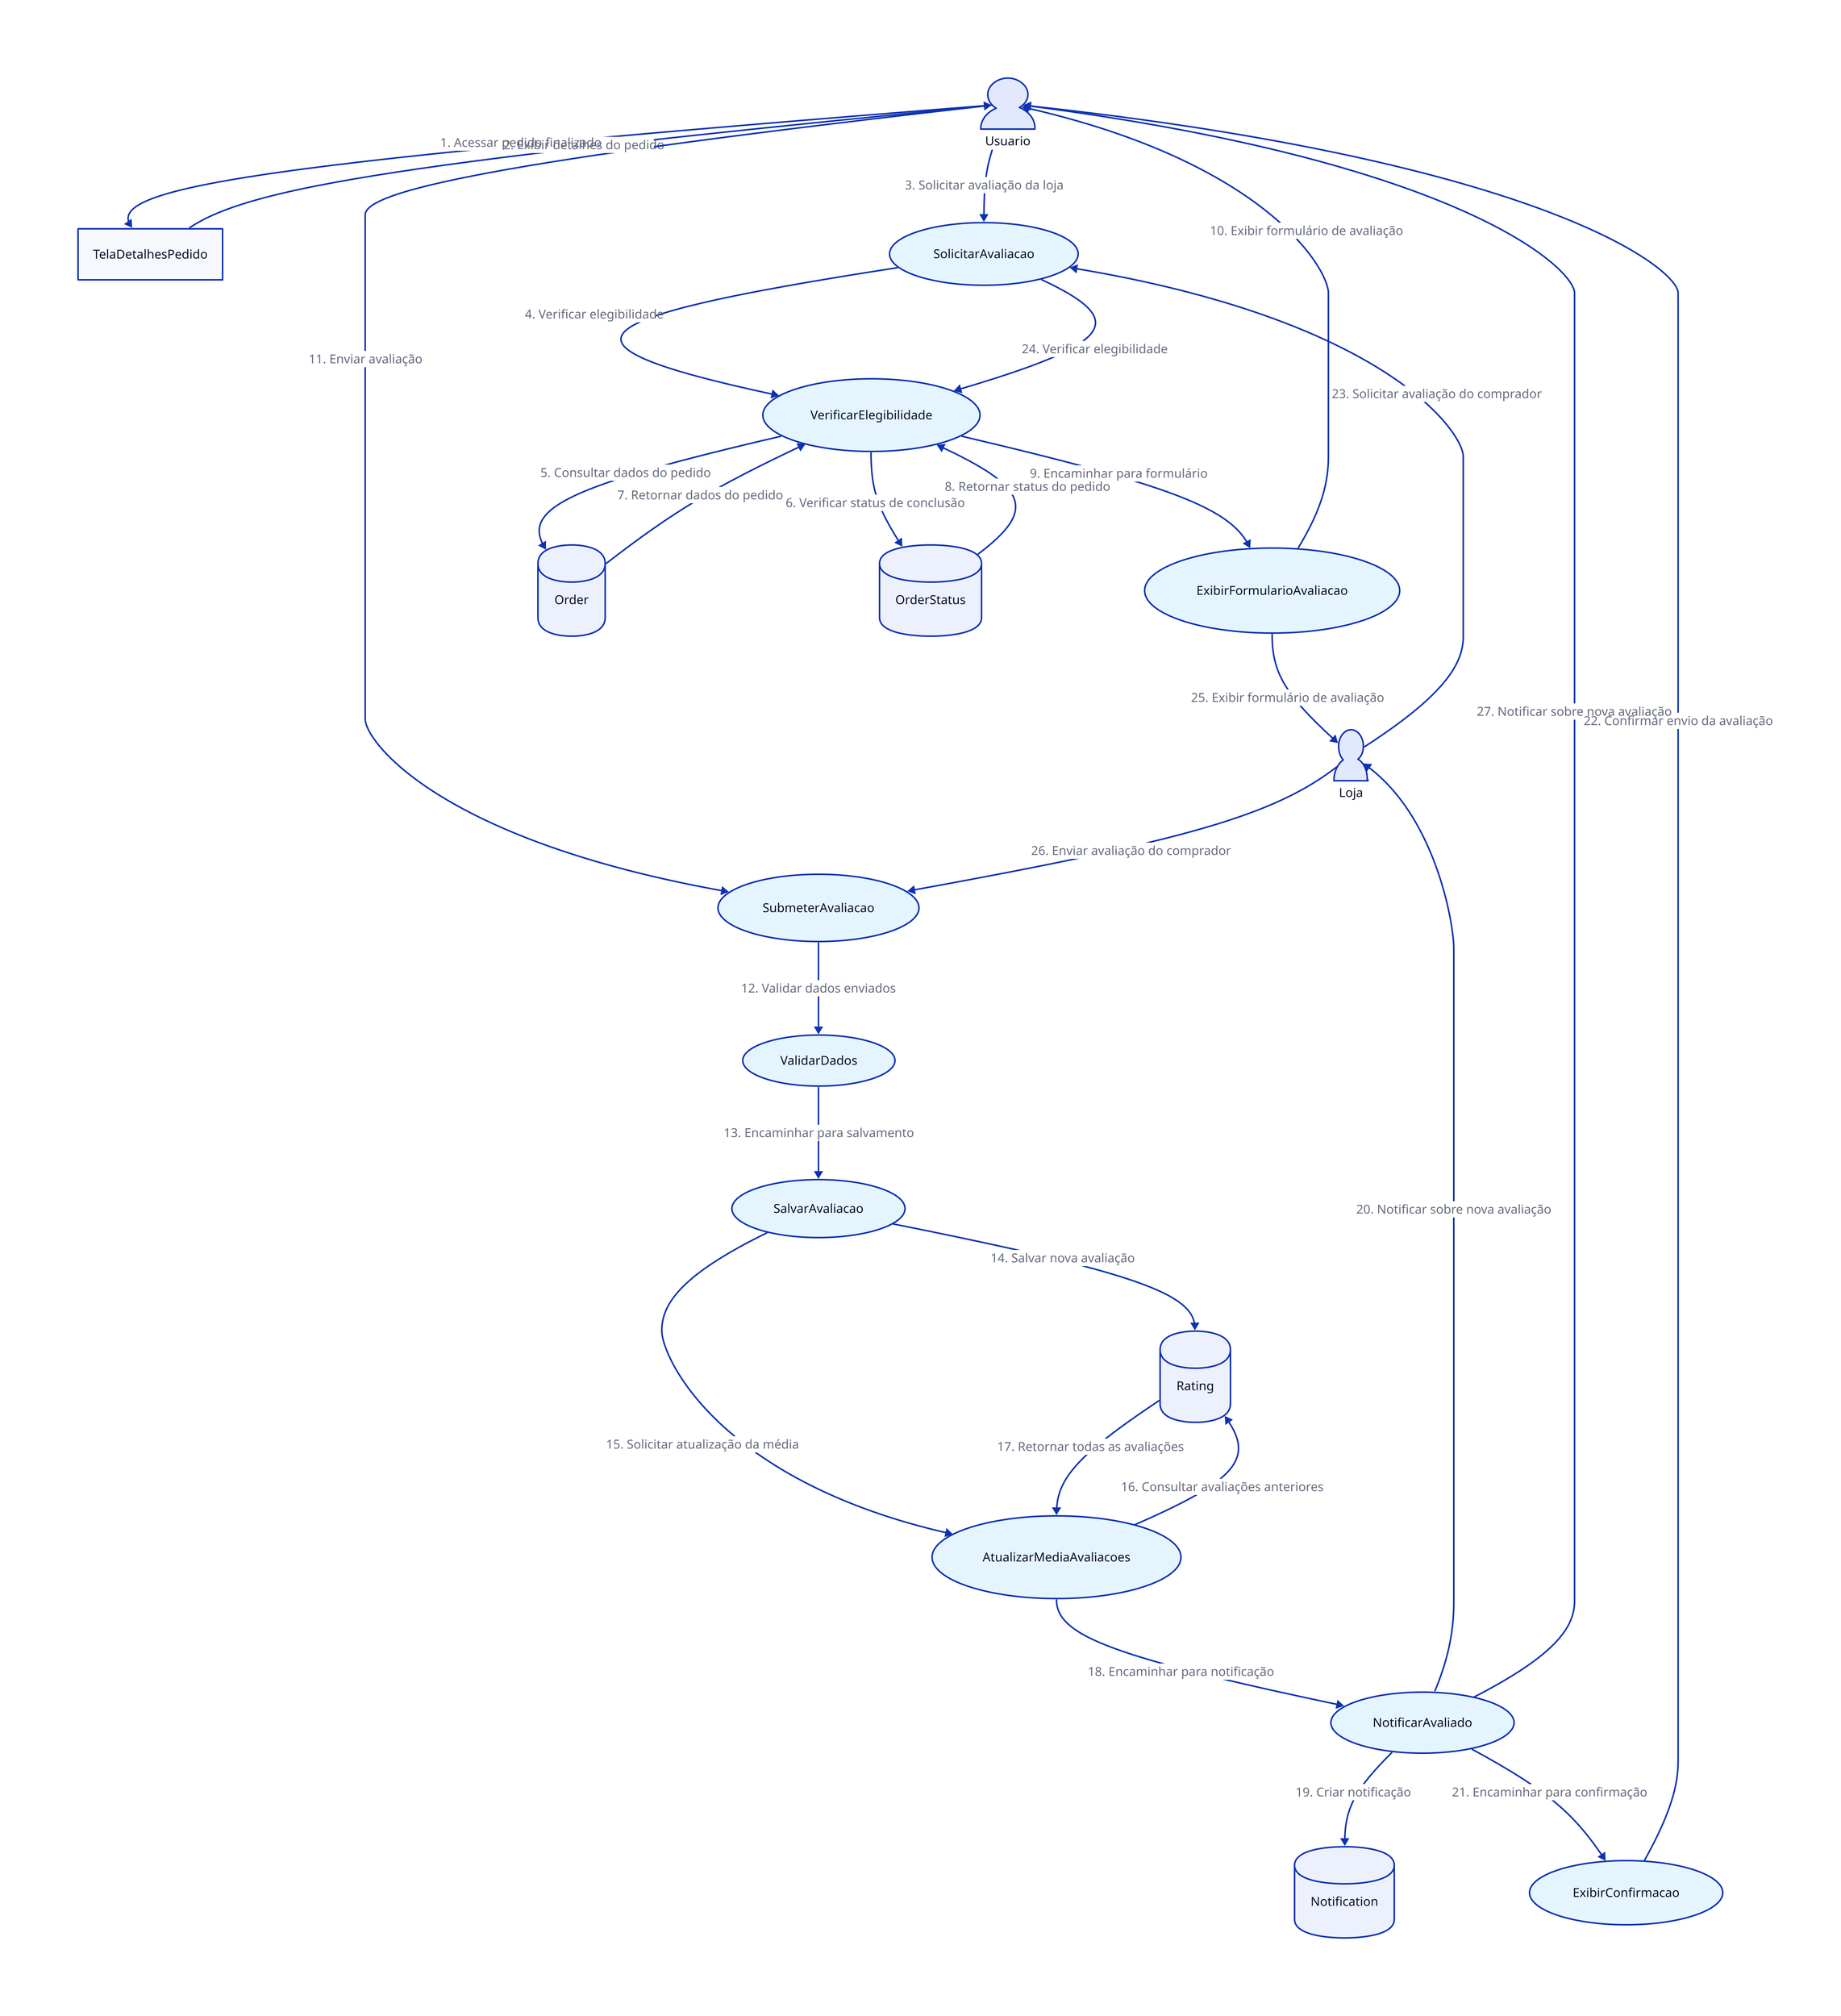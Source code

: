 Usuario: {
  shape: person
}

Loja: {
  shape: person
}

TelaDetalhesPedido: {
  shape: rectangle
}

SolicitarAvaliacao: {
  shape: oval
  style.fill: "#E5F5FF"
}

VerificarElegibilidade: {
  shape: oval
  style.fill: "#E5F5FF"
}

ExibirFormularioAvaliacao: {
  shape: oval
  style.fill: "#E5F5FF"
}

SubmeterAvaliacao: {
  shape: oval
  style.fill: "#E5F5FF"
}

ValidarDados: {
  shape: oval
  style.fill: "#E5F5FF"
}

SalvarAvaliacao: {
  shape: oval
  style.fill: "#E5F5FF"
}

AtualizarMediaAvaliacoes: {
  shape: oval
  style.fill: "#E5F5FF"
}

NotificarAvaliado: {
  shape: oval
  style.fill: "#E5F5FF"
}

ExibirConfirmacao: {
  shape: oval
  style.fill: "#E5F5FF"
}

Order: {
  shape: cylinder
}

OrderStatus: {
  shape: cylinder
}

Rating: {
  shape: cylinder
}

Notification: {
  shape: cylinder
}

Usuario -> TelaDetalhesPedido: "1. Acessar pedido finalizado"
TelaDetalhesPedido -> Usuario: "2. Exibir detalhes do pedido"
Usuario -> SolicitarAvaliacao: "3. Solicitar avaliação da loja"
SolicitarAvaliacao -> VerificarElegibilidade: "4. Verificar elegibilidade"
VerificarElegibilidade -> Order: "5. Consultar dados do pedido"
VerificarElegibilidade -> OrderStatus: "6. Verificar status de conclusão"
Order -> VerificarElegibilidade: "7. Retornar dados do pedido"
OrderStatus -> VerificarElegibilidade: "8. Retornar status do pedido"
VerificarElegibilidade -> ExibirFormularioAvaliacao: "9. Encaminhar para formulário"
ExibirFormularioAvaliacao -> Usuario: "10. Exibir formulário de avaliação"
Usuario -> SubmeterAvaliacao: "11. Enviar avaliação"
SubmeterAvaliacao -> ValidarDados: "12. Validar dados enviados"
ValidarDados -> SalvarAvaliacao: "13. Encaminhar para salvamento"
SalvarAvaliacao -> Rating: "14. Salvar nova avaliação"
SalvarAvaliacao -> AtualizarMediaAvaliacoes: "15. Solicitar atualização da média"
AtualizarMediaAvaliacoes -> Rating: "16. Consultar avaliações anteriores"
Rating -> AtualizarMediaAvaliacoes: "17. Retornar todas as avaliações"
AtualizarMediaAvaliacoes -> NotificarAvaliado: "18. Encaminhar para notificação"
NotificarAvaliado -> Notification: "19. Criar notificação"
NotificarAvaliado -> Loja: "20. Notificar sobre nova avaliação"
NotificarAvaliado -> ExibirConfirmacao: "21. Encaminhar para confirmação"
ExibirConfirmacao -> Usuario: "22. Confirmar envio da avaliação"
Loja -> SolicitarAvaliacao: "23. Solicitar avaliação do comprador"
SolicitarAvaliacao -> VerificarElegibilidade: "24. Verificar elegibilidade"
ExibirFormularioAvaliacao -> Loja: "25. Exibir formulário de avaliação"
Loja -> SubmeterAvaliacao: "26. Enviar avaliação do comprador"
NotificarAvaliado -> Usuario: "27. Notificar sobre nova avaliação"
